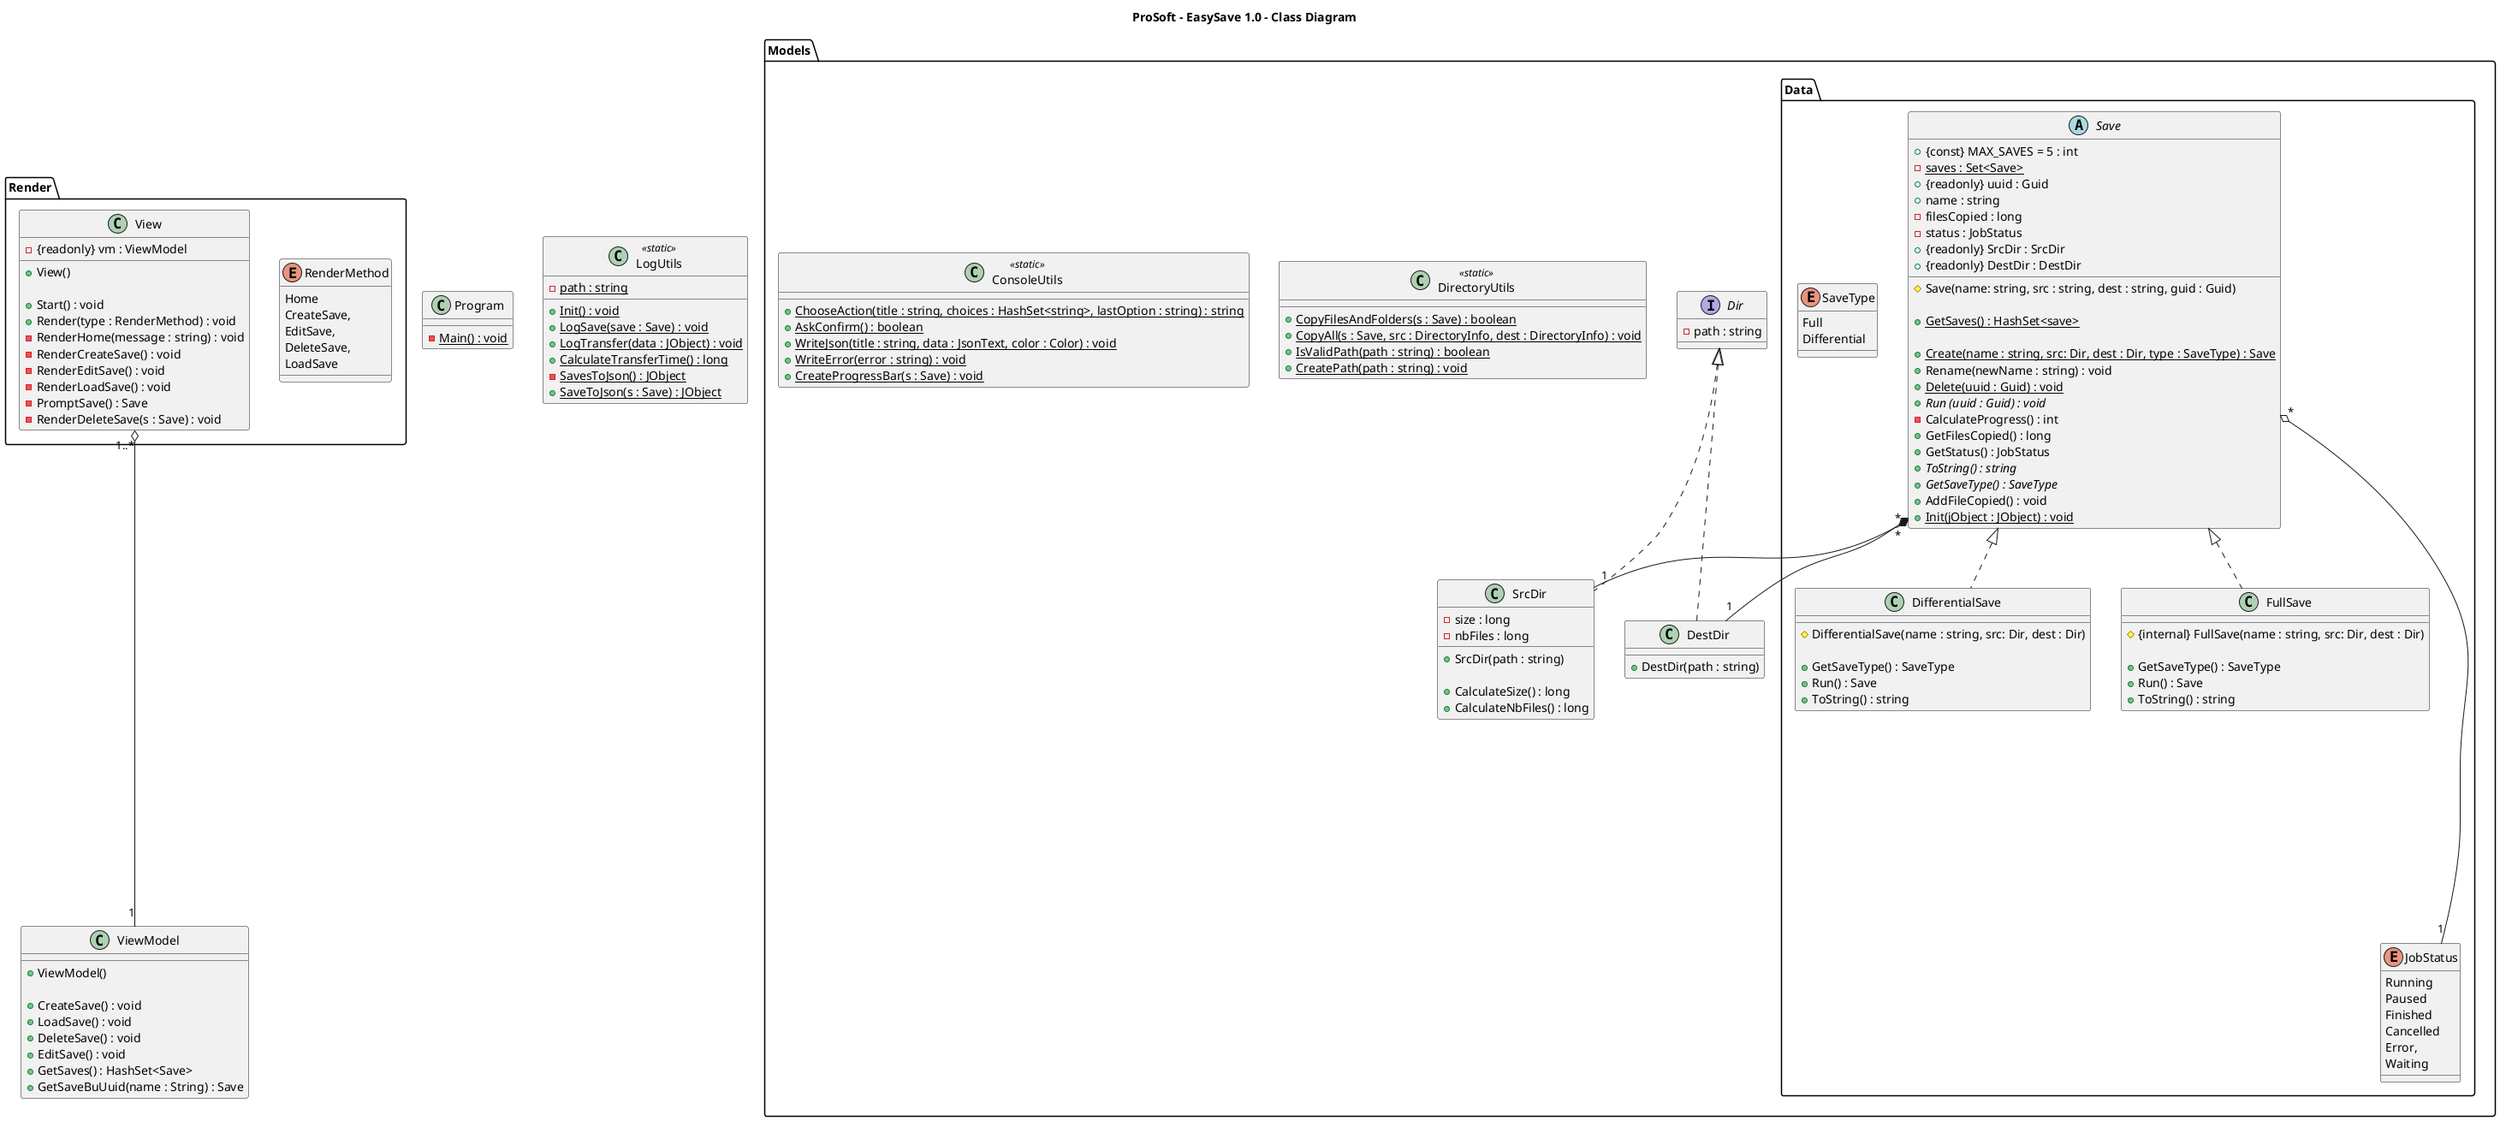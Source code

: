 @startuml ProSoft - EasySave 1.0 - Class Diagram

title "ProSoft - EasySave 1.0 - Class Diagram"

class ViewModel {
    + ViewModel()

    + CreateSave() : void
    + LoadSave() : void
    + DeleteSave() : void
    + EditSave() : void
    + GetSaves() : HashSet<Save>
    + GetSaveBuUuid(name : String) : Save
}

class Program {
    - {static} Main() : void
}

class LogUtils <<static>> {
    - {static} path : string

    + {static} Init() : void
    + {static} LogSave(save : Save) : void
    + {static} LogTransfer(data : JObject) : void
    + {static} CalculateTransferTime() : long
    - {static} SavesToJson() : JObject
    + {static} SaveToJson(s : Save) : JObject
}

package Render <<Folder>> {

    enum RenderMethod {
        Home
        CreateSave,
        EditSave,
        DeleteSave,
        LoadSave
    }

    class View {
        - {readonly} vm : ViewModel

        + View()

        + Start() : void
        + Render(type : RenderMethod) : void
        - RenderHome(message : string) : void
        - RenderCreateSave() : void
        - RenderEditSave() : void
        - RenderLoadSave() : void
        - PromptSave() : Save
        - RenderDeleteSave(s : Save) : void
    }

}

package Models <<Folder>> {

    Interface Dir {
        - path : string
    }

    class SrcDir {
        - size : long
        - nbFiles : long

        + SrcDir(path : string)

        + CalculateSize() : long
        + CalculateNbFiles() : long
    }

    class DestDir {
        + DestDir(path : string)
    }

    package Data <<Folder>> {

        abstract class Save {
            + {const} MAX_SAVES = 5 : int
            - {static} saves : Set<Save>
            + {readonly} uuid : Guid
            + name : string
            - filesCopied : long
            - status : JobStatus
            + {readonly} SrcDir : SrcDir
            + {readonly} DestDir : DestDir

            # Save(name: string, src : string, dest : string, guid : Guid)

            + {static} GetSaves() : HashSet<save>

            + {static} Create(name : string, src: Dir, dest : Dir, type : SaveType) : Save
            + Rename(newName : string) : void
            + {static} Delete(uuid : Guid) : void
            + {abstract} Run (uuid : Guid) : void
            /'+ Pause() : void
            + Resume() : void
            + Cancel() : void'/
            - CalculateProgress() : int
            /'- CalculateRemainingTime() : int'/
            + GetFilesCopied() : long
            + GetStatus() : JobStatus
            + {abstract} ToString() : string
            + {abstract} GetSaveType() : SaveType
            + AddFileCopied() : void
            + {static} Init(jObject : JObject) : void
        }

        class DifferentialSave {
            # DifferentialSave(name : string, src: Dir, dest : Dir)

            + GetSaveType() : SaveType
            + Run() : Save
            + ToString() : string
        }

        class FullSave {
            # {internal} FullSave(name : string, src: Dir, dest : Dir)

            + GetSaveType() : SaveType
            + Run() : Save
            + ToString() : string
        }

        enum SaveType {
            Full
            Differential
        }

        enum JobStatus {
            Running
            Paused
            Finished
            Cancelled
            Error,
            Waiting
        }
        
    }

    class DirectoryUtils <<static>> {
        + {static} CopyFilesAndFolders(s : Save) : boolean
        + {static} CopyAll(s : Save, src : DirectoryInfo, dest : DirectoryInfo) : void
        + {static} IsValidPath(path : string) : boolean
        + {static} CreatePath(path : string) : void
    }

    class ConsoleUtils <<static>> {
        + {static} ChooseAction(title : string, choices : HashSet<string>, lastOption : string) : string
        + {static} AskConfirm() : boolean
        + {static} WriteJson(title : string, data : JsonText, color : Color) : void
        + {static} WriteError(error : string) : void
        +{static} CreateProgressBar(s : Save) : void
    }
}

View "1..*" o------ "1" ViewModel
Save "*" *-- "1" SrcDir
Save "*" *-- "1" DestDir
Save "*" o------ "1" JobStatus

Dir <|.. SrcDir
Dir <|.. DestDir

Save <|.. FullSave
Save <|.. DifferentialSave

@enduml